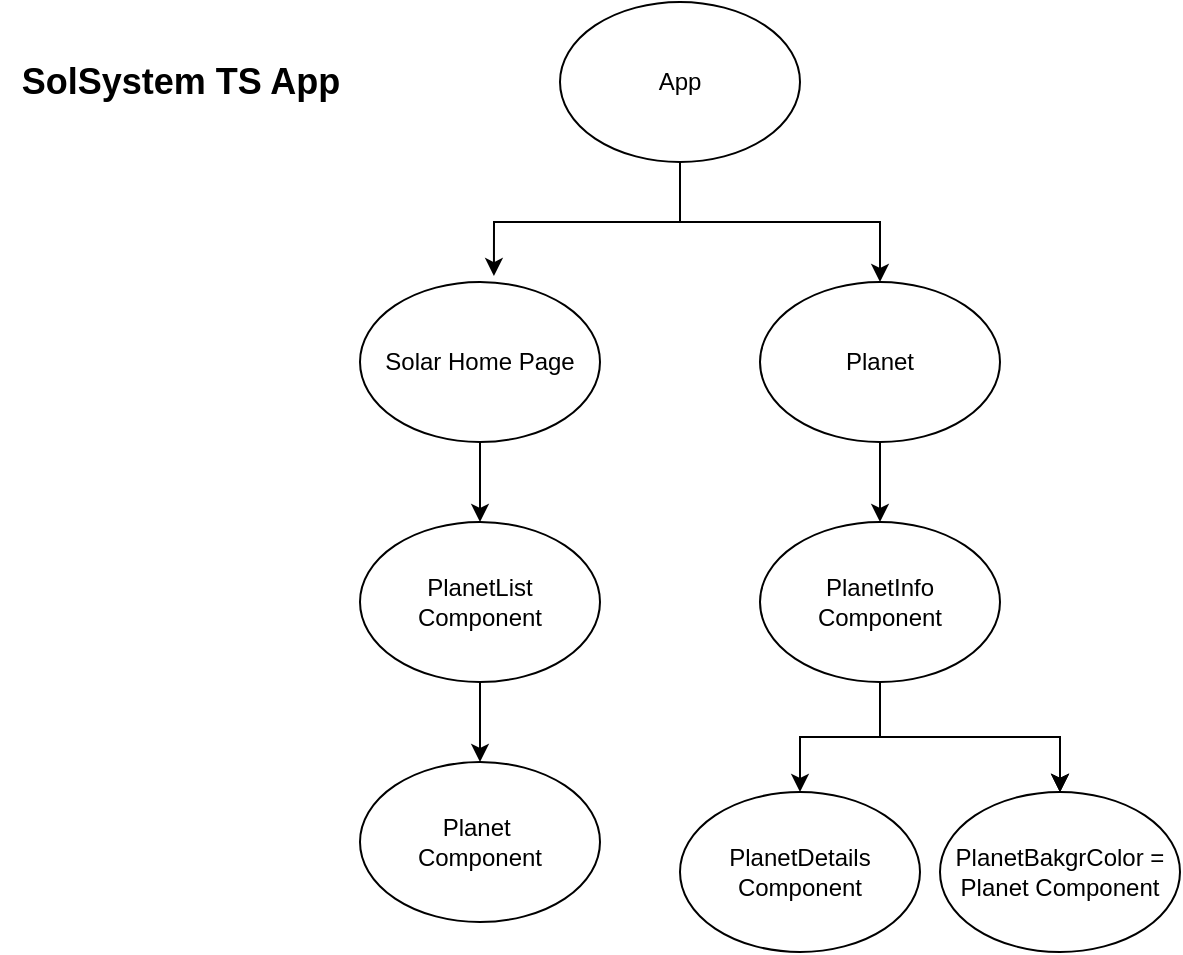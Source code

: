 <mxfile version="24.4.4" type="github">
  <diagram name="Страница — 1" id="xBI4O_4jDSm0rR-R8gS1">
    <mxGraphModel dx="1194" dy="797" grid="1" gridSize="10" guides="1" tooltips="1" connect="1" arrows="1" fold="1" page="1" pageScale="1" pageWidth="827" pageHeight="1169" math="0" shadow="0">
      <root>
        <mxCell id="0" />
        <mxCell id="1" parent="0" />
        <mxCell id="faCQ3-sYlgc5fyGd1z7K-5" style="edgeStyle=orthogonalEdgeStyle;rounded=0;orthogonalLoop=1;jettySize=auto;html=1;" edge="1" parent="1" source="faCQ3-sYlgc5fyGd1z7K-1" target="faCQ3-sYlgc5fyGd1z7K-3">
          <mxGeometry relative="1" as="geometry" />
        </mxCell>
        <mxCell id="faCQ3-sYlgc5fyGd1z7K-1" value="App" style="ellipse;whiteSpace=wrap;html=1;" vertex="1" parent="1">
          <mxGeometry x="340" y="150" width="120" height="80" as="geometry" />
        </mxCell>
        <mxCell id="faCQ3-sYlgc5fyGd1z7K-10" value="" style="edgeStyle=orthogonalEdgeStyle;rounded=0;orthogonalLoop=1;jettySize=auto;html=1;" edge="1" parent="1" source="faCQ3-sYlgc5fyGd1z7K-2" target="faCQ3-sYlgc5fyGd1z7K-9">
          <mxGeometry relative="1" as="geometry" />
        </mxCell>
        <mxCell id="faCQ3-sYlgc5fyGd1z7K-2" value="Solar Home Page" style="ellipse;whiteSpace=wrap;html=1;" vertex="1" parent="1">
          <mxGeometry x="240" y="290" width="120" height="80" as="geometry" />
        </mxCell>
        <mxCell id="faCQ3-sYlgc5fyGd1z7K-14" value="" style="edgeStyle=orthogonalEdgeStyle;rounded=0;orthogonalLoop=1;jettySize=auto;html=1;" edge="1" parent="1" source="faCQ3-sYlgc5fyGd1z7K-3" target="faCQ3-sYlgc5fyGd1z7K-13">
          <mxGeometry relative="1" as="geometry" />
        </mxCell>
        <mxCell id="faCQ3-sYlgc5fyGd1z7K-3" value="Planet" style="ellipse;whiteSpace=wrap;html=1;" vertex="1" parent="1">
          <mxGeometry x="440" y="290" width="120" height="80" as="geometry" />
        </mxCell>
        <mxCell id="faCQ3-sYlgc5fyGd1z7K-4" style="edgeStyle=orthogonalEdgeStyle;rounded=0;orthogonalLoop=1;jettySize=auto;html=1;entryX=0.558;entryY=-0.037;entryDx=0;entryDy=0;entryPerimeter=0;" edge="1" parent="1" source="faCQ3-sYlgc5fyGd1z7K-1" target="faCQ3-sYlgc5fyGd1z7K-2">
          <mxGeometry relative="1" as="geometry" />
        </mxCell>
        <mxCell id="faCQ3-sYlgc5fyGd1z7K-12" value="" style="edgeStyle=orthogonalEdgeStyle;rounded=0;orthogonalLoop=1;jettySize=auto;html=1;" edge="1" parent="1" source="faCQ3-sYlgc5fyGd1z7K-9" target="faCQ3-sYlgc5fyGd1z7K-11">
          <mxGeometry relative="1" as="geometry" />
        </mxCell>
        <mxCell id="faCQ3-sYlgc5fyGd1z7K-9" value="PlanetList Component" style="ellipse;whiteSpace=wrap;html=1;" vertex="1" parent="1">
          <mxGeometry x="240" y="410" width="120" height="80" as="geometry" />
        </mxCell>
        <mxCell id="faCQ3-sYlgc5fyGd1z7K-11" value="Planet&amp;nbsp;&lt;div&gt;Component&lt;/div&gt;" style="ellipse;whiteSpace=wrap;html=1;" vertex="1" parent="1">
          <mxGeometry x="240" y="530" width="120" height="80" as="geometry" />
        </mxCell>
        <mxCell id="faCQ3-sYlgc5fyGd1z7K-17" value="" style="edgeStyle=orthogonalEdgeStyle;rounded=0;orthogonalLoop=1;jettySize=auto;html=1;" edge="1" parent="1" source="faCQ3-sYlgc5fyGd1z7K-13" target="faCQ3-sYlgc5fyGd1z7K-15">
          <mxGeometry relative="1" as="geometry" />
        </mxCell>
        <mxCell id="faCQ3-sYlgc5fyGd1z7K-18" value="" style="edgeStyle=orthogonalEdgeStyle;rounded=0;orthogonalLoop=1;jettySize=auto;html=1;" edge="1" parent="1" source="faCQ3-sYlgc5fyGd1z7K-13" target="faCQ3-sYlgc5fyGd1z7K-15">
          <mxGeometry relative="1" as="geometry" />
        </mxCell>
        <mxCell id="faCQ3-sYlgc5fyGd1z7K-19" value="" style="edgeStyle=orthogonalEdgeStyle;rounded=0;orthogonalLoop=1;jettySize=auto;html=1;" edge="1" parent="1" source="faCQ3-sYlgc5fyGd1z7K-13" target="faCQ3-sYlgc5fyGd1z7K-15">
          <mxGeometry relative="1" as="geometry" />
        </mxCell>
        <mxCell id="faCQ3-sYlgc5fyGd1z7K-22" value="" style="edgeStyle=orthogonalEdgeStyle;rounded=0;orthogonalLoop=1;jettySize=auto;html=1;" edge="1" parent="1" source="faCQ3-sYlgc5fyGd1z7K-13" target="faCQ3-sYlgc5fyGd1z7K-21">
          <mxGeometry relative="1" as="geometry" />
        </mxCell>
        <mxCell id="faCQ3-sYlgc5fyGd1z7K-13" value="PlanetInfo&lt;div&gt;Component&lt;/div&gt;" style="ellipse;whiteSpace=wrap;html=1;" vertex="1" parent="1">
          <mxGeometry x="440" y="410" width="120" height="80" as="geometry" />
        </mxCell>
        <mxCell id="faCQ3-sYlgc5fyGd1z7K-15" value="PlanetBakgrColor = Planet Component" style="ellipse;whiteSpace=wrap;html=1;" vertex="1" parent="1">
          <mxGeometry x="530" y="545" width="120" height="80" as="geometry" />
        </mxCell>
        <mxCell id="faCQ3-sYlgc5fyGd1z7K-21" value="PlanetDetails&lt;div&gt;Component&lt;/div&gt;" style="ellipse;whiteSpace=wrap;html=1;" vertex="1" parent="1">
          <mxGeometry x="400" y="545" width="120" height="80" as="geometry" />
        </mxCell>
        <mxCell id="faCQ3-sYlgc5fyGd1z7K-23" value="&lt;b&gt;&lt;font style=&quot;font-size: 18px;&quot;&gt;SolSystem TS App&lt;/font&gt;&lt;/b&gt;" style="text;html=1;align=center;verticalAlign=middle;resizable=0;points=[];autosize=1;strokeColor=none;fillColor=none;" vertex="1" parent="1">
          <mxGeometry x="60" y="175" width="180" height="30" as="geometry" />
        </mxCell>
      </root>
    </mxGraphModel>
  </diagram>
</mxfile>
